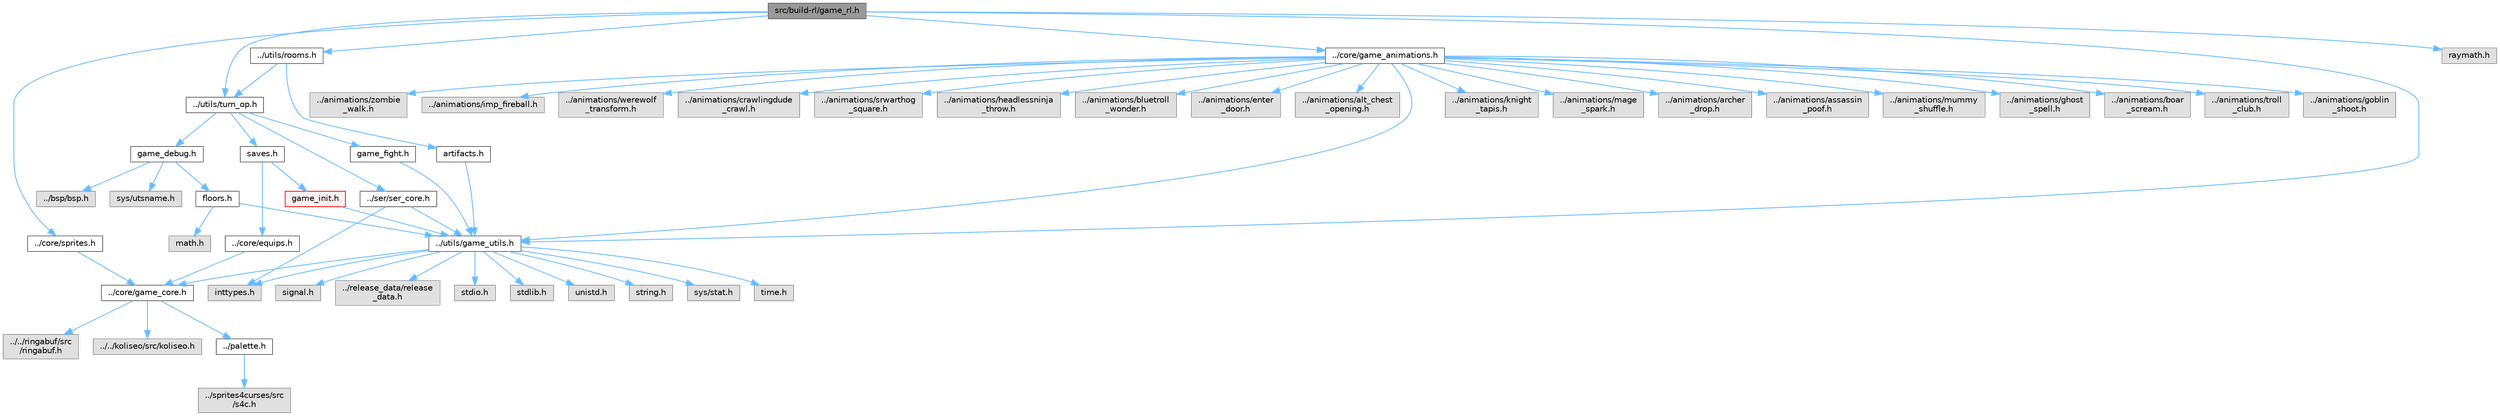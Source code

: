digraph "src/build-rl/game_rl.h"
{
 // LATEX_PDF_SIZE
  bgcolor="transparent";
  edge [fontname=Helvetica,fontsize=10,labelfontname=Helvetica,labelfontsize=10];
  node [fontname=Helvetica,fontsize=10,shape=box,height=0.2,width=0.4];
  Node1 [id="Node000001",label="src/build-rl/game_rl.h",height=0.2,width=0.4,color="gray40", fillcolor="grey60", style="filled", fontcolor="black",tooltip=" "];
  Node1 -> Node2 [id="edge1_Node000001_Node000002",color="steelblue1",style="solid",tooltip=" "];
  Node2 [id="Node000002",label="../utils/game_utils.h",height=0.2,width=0.4,color="grey40", fillcolor="white", style="filled",URL="$game__utils_8h.html",tooltip=" "];
  Node2 -> Node3 [id="edge2_Node000002_Node000003",color="steelblue1",style="solid",tooltip=" "];
  Node3 [id="Node000003",label="stdio.h",height=0.2,width=0.4,color="grey60", fillcolor="#E0E0E0", style="filled",tooltip=" "];
  Node2 -> Node4 [id="edge3_Node000002_Node000004",color="steelblue1",style="solid",tooltip=" "];
  Node4 [id="Node000004",label="stdlib.h",height=0.2,width=0.4,color="grey60", fillcolor="#E0E0E0", style="filled",tooltip=" "];
  Node2 -> Node5 [id="edge4_Node000002_Node000005",color="steelblue1",style="solid",tooltip=" "];
  Node5 [id="Node000005",label="unistd.h",height=0.2,width=0.4,color="grey60", fillcolor="#E0E0E0", style="filled",tooltip=" "];
  Node2 -> Node6 [id="edge5_Node000002_Node000006",color="steelblue1",style="solid",tooltip=" "];
  Node6 [id="Node000006",label="string.h",height=0.2,width=0.4,color="grey60", fillcolor="#E0E0E0", style="filled",tooltip=" "];
  Node2 -> Node7 [id="edge6_Node000002_Node000007",color="steelblue1",style="solid",tooltip=" "];
  Node7 [id="Node000007",label="sys/stat.h",height=0.2,width=0.4,color="grey60", fillcolor="#E0E0E0", style="filled",tooltip=" "];
  Node2 -> Node8 [id="edge7_Node000002_Node000008",color="steelblue1",style="solid",tooltip=" "];
  Node8 [id="Node000008",label="time.h",height=0.2,width=0.4,color="grey60", fillcolor="#E0E0E0", style="filled",tooltip=" "];
  Node2 -> Node9 [id="edge8_Node000002_Node000009",color="steelblue1",style="solid",tooltip=" "];
  Node9 [id="Node000009",label="inttypes.h",height=0.2,width=0.4,color="grey60", fillcolor="#E0E0E0", style="filled",tooltip=" "];
  Node2 -> Node10 [id="edge9_Node000002_Node000010",color="steelblue1",style="solid",tooltip=" "];
  Node10 [id="Node000010",label="signal.h",height=0.2,width=0.4,color="grey60", fillcolor="#E0E0E0", style="filled",tooltip=" "];
  Node2 -> Node11 [id="edge10_Node000002_Node000011",color="steelblue1",style="solid",tooltip=" "];
  Node11 [id="Node000011",label="../core/game_core.h",height=0.2,width=0.4,color="grey40", fillcolor="white", style="filled",URL="$game__core_8h.html",tooltip=" "];
  Node11 -> Node12 [id="edge11_Node000011_Node000012",color="steelblue1",style="solid",tooltip=" "];
  Node12 [id="Node000012",label="../../ringabuf/src\l/ringabuf.h",height=0.2,width=0.4,color="grey60", fillcolor="#E0E0E0", style="filled",tooltip=" "];
  Node11 -> Node13 [id="edge12_Node000011_Node000013",color="steelblue1",style="solid",tooltip=" "];
  Node13 [id="Node000013",label="../../koliseo/src/koliseo.h",height=0.2,width=0.4,color="grey60", fillcolor="#E0E0E0", style="filled",tooltip=" "];
  Node11 -> Node14 [id="edge13_Node000011_Node000014",color="steelblue1",style="solid",tooltip=" "];
  Node14 [id="Node000014",label="../palette.h",height=0.2,width=0.4,color="grey40", fillcolor="white", style="filled",URL="$palette_8h.html",tooltip=" "];
  Node14 -> Node15 [id="edge14_Node000014_Node000015",color="steelblue1",style="solid",tooltip=" "];
  Node15 [id="Node000015",label="../sprites4curses/src\l/s4c.h",height=0.2,width=0.4,color="grey60", fillcolor="#E0E0E0", style="filled",tooltip=" "];
  Node2 -> Node16 [id="edge15_Node000002_Node000016",color="steelblue1",style="solid",tooltip=" "];
  Node16 [id="Node000016",label="../release_data/release\l_data.h",height=0.2,width=0.4,color="grey60", fillcolor="#E0E0E0", style="filled",tooltip=" "];
  Node1 -> Node17 [id="edge16_Node000001_Node000017",color="steelblue1",style="solid",tooltip=" "];
  Node17 [id="Node000017",label="../core/sprites.h",height=0.2,width=0.4,color="grey40", fillcolor="white", style="filled",URL="$sprites_8h.html",tooltip=" "];
  Node17 -> Node11 [id="edge17_Node000017_Node000011",color="steelblue1",style="solid",tooltip=" "];
  Node1 -> Node18 [id="edge18_Node000001_Node000018",color="steelblue1",style="solid",tooltip=" "];
  Node18 [id="Node000018",label="../utils/turn_op.h",height=0.2,width=0.4,color="grey40", fillcolor="white", style="filled",URL="$turn__op_8h.html",tooltip=" "];
  Node18 -> Node19 [id="edge19_Node000018_Node000019",color="steelblue1",style="solid",tooltip=" "];
  Node19 [id="Node000019",label="game_debug.h",height=0.2,width=0.4,color="grey40", fillcolor="white", style="filled",URL="$game__debug_8h.html",tooltip=" "];
  Node19 -> Node20 [id="edge20_Node000019_Node000020",color="steelblue1",style="solid",tooltip=" "];
  Node20 [id="Node000020",label="floors.h",height=0.2,width=0.4,color="grey40", fillcolor="white", style="filled",URL="$floors_8h.html",tooltip=" "];
  Node20 -> Node21 [id="edge21_Node000020_Node000021",color="steelblue1",style="solid",tooltip=" "];
  Node21 [id="Node000021",label="math.h",height=0.2,width=0.4,color="grey60", fillcolor="#E0E0E0", style="filled",tooltip=" "];
  Node20 -> Node2 [id="edge22_Node000020_Node000002",color="steelblue1",style="solid",tooltip=" "];
  Node19 -> Node22 [id="edge23_Node000019_Node000022",color="steelblue1",style="solid",tooltip=" "];
  Node22 [id="Node000022",label="../bsp/bsp.h",height=0.2,width=0.4,color="grey60", fillcolor="#E0E0E0", style="filled",tooltip=" "];
  Node19 -> Node23 [id="edge24_Node000019_Node000023",color="steelblue1",style="solid",tooltip=" "];
  Node23 [id="Node000023",label="sys/utsname.h",height=0.2,width=0.4,color="grey60", fillcolor="#E0E0E0", style="filled",tooltip=" "];
  Node18 -> Node24 [id="edge25_Node000018_Node000024",color="steelblue1",style="solid",tooltip=" "];
  Node24 [id="Node000024",label="game_fight.h",height=0.2,width=0.4,color="grey40", fillcolor="white", style="filled",URL="$game__fight_8h.html",tooltip=" "];
  Node24 -> Node2 [id="edge26_Node000024_Node000002",color="steelblue1",style="solid",tooltip=" "];
  Node18 -> Node25 [id="edge27_Node000018_Node000025",color="steelblue1",style="solid",tooltip=" "];
  Node25 [id="Node000025",label="saves.h",height=0.2,width=0.4,color="grey40", fillcolor="white", style="filled",URL="$saves_8h.html",tooltip=" "];
  Node25 -> Node26 [id="edge28_Node000025_Node000026",color="steelblue1",style="solid",tooltip=" "];
  Node26 [id="Node000026",label="../core/equips.h",height=0.2,width=0.4,color="grey40", fillcolor="white", style="filled",URL="$equips_8h.html",tooltip=" "];
  Node26 -> Node11 [id="edge29_Node000026_Node000011",color="steelblue1",style="solid",tooltip=" "];
  Node25 -> Node27 [id="edge30_Node000025_Node000027",color="steelblue1",style="solid",tooltip=" "];
  Node27 [id="Node000027",label="game_init.h",height=0.2,width=0.4,color="red", fillcolor="#FFF0F0", style="filled",URL="$game__init_8h.html",tooltip=" "];
  Node27 -> Node2 [id="edge31_Node000027_Node000002",color="steelblue1",style="solid",tooltip=" "];
  Node18 -> Node29 [id="edge32_Node000018_Node000029",color="steelblue1",style="solid",tooltip=" "];
  Node29 [id="Node000029",label="../ser/ser_core.h",height=0.2,width=0.4,color="grey40", fillcolor="white", style="filled",URL="$ser__core_8h.html",tooltip=" "];
  Node29 -> Node9 [id="edge33_Node000029_Node000009",color="steelblue1",style="solid",tooltip=" "];
  Node29 -> Node2 [id="edge34_Node000029_Node000002",color="steelblue1",style="solid",tooltip=" "];
  Node1 -> Node30 [id="edge35_Node000001_Node000030",color="steelblue1",style="solid",tooltip=" "];
  Node30 [id="Node000030",label="../core/game_animations.h",height=0.2,width=0.4,color="grey40", fillcolor="white", style="filled",URL="$game__animations_8h.html",tooltip=" "];
  Node30 -> Node31 [id="edge36_Node000030_Node000031",color="steelblue1",style="solid",tooltip=" "];
  Node31 [id="Node000031",label="../animations/knight\l_tapis.h",height=0.2,width=0.4,color="grey60", fillcolor="#E0E0E0", style="filled",tooltip=" "];
  Node30 -> Node32 [id="edge37_Node000030_Node000032",color="steelblue1",style="solid",tooltip=" "];
  Node32 [id="Node000032",label="../animations/mage\l_spark.h",height=0.2,width=0.4,color="grey60", fillcolor="#E0E0E0", style="filled",tooltip=" "];
  Node30 -> Node33 [id="edge38_Node000030_Node000033",color="steelblue1",style="solid",tooltip=" "];
  Node33 [id="Node000033",label="../animations/archer\l_drop.h",height=0.2,width=0.4,color="grey60", fillcolor="#E0E0E0", style="filled",tooltip=" "];
  Node30 -> Node34 [id="edge39_Node000030_Node000034",color="steelblue1",style="solid",tooltip=" "];
  Node34 [id="Node000034",label="../animations/assassin\l_poof.h",height=0.2,width=0.4,color="grey60", fillcolor="#E0E0E0", style="filled",tooltip=" "];
  Node30 -> Node35 [id="edge40_Node000030_Node000035",color="steelblue1",style="solid",tooltip=" "];
  Node35 [id="Node000035",label="../animations/mummy\l_shuffle.h",height=0.2,width=0.4,color="grey60", fillcolor="#E0E0E0", style="filled",tooltip=" "];
  Node30 -> Node36 [id="edge41_Node000030_Node000036",color="steelblue1",style="solid",tooltip=" "];
  Node36 [id="Node000036",label="../animations/ghost\l_spell.h",height=0.2,width=0.4,color="grey60", fillcolor="#E0E0E0", style="filled",tooltip=" "];
  Node30 -> Node37 [id="edge42_Node000030_Node000037",color="steelblue1",style="solid",tooltip=" "];
  Node37 [id="Node000037",label="../animations/boar\l_scream.h",height=0.2,width=0.4,color="grey60", fillcolor="#E0E0E0", style="filled",tooltip=" "];
  Node30 -> Node38 [id="edge43_Node000030_Node000038",color="steelblue1",style="solid",tooltip=" "];
  Node38 [id="Node000038",label="../animations/troll\l_club.h",height=0.2,width=0.4,color="grey60", fillcolor="#E0E0E0", style="filled",tooltip=" "];
  Node30 -> Node39 [id="edge44_Node000030_Node000039",color="steelblue1",style="solid",tooltip=" "];
  Node39 [id="Node000039",label="../animations/goblin\l_shoot.h",height=0.2,width=0.4,color="grey60", fillcolor="#E0E0E0", style="filled",tooltip=" "];
  Node30 -> Node40 [id="edge45_Node000030_Node000040",color="steelblue1",style="solid",tooltip=" "];
  Node40 [id="Node000040",label="../animations/zombie\l_walk.h",height=0.2,width=0.4,color="grey60", fillcolor="#E0E0E0", style="filled",tooltip=" "];
  Node30 -> Node41 [id="edge46_Node000030_Node000041",color="steelblue1",style="solid",tooltip=" "];
  Node41 [id="Node000041",label="../animations/imp_fireball.h",height=0.2,width=0.4,color="grey60", fillcolor="#E0E0E0", style="filled",tooltip=" "];
  Node30 -> Node42 [id="edge47_Node000030_Node000042",color="steelblue1",style="solid",tooltip=" "];
  Node42 [id="Node000042",label="../animations/werewolf\l_transform.h",height=0.2,width=0.4,color="grey60", fillcolor="#E0E0E0", style="filled",tooltip=" "];
  Node30 -> Node43 [id="edge48_Node000030_Node000043",color="steelblue1",style="solid",tooltip=" "];
  Node43 [id="Node000043",label="../animations/crawlingdude\l_crawl.h",height=0.2,width=0.4,color="grey60", fillcolor="#E0E0E0", style="filled",tooltip=" "];
  Node30 -> Node44 [id="edge49_Node000030_Node000044",color="steelblue1",style="solid",tooltip=" "];
  Node44 [id="Node000044",label="../animations/srwarthog\l_square.h",height=0.2,width=0.4,color="grey60", fillcolor="#E0E0E0", style="filled",tooltip=" "];
  Node30 -> Node45 [id="edge50_Node000030_Node000045",color="steelblue1",style="solid",tooltip=" "];
  Node45 [id="Node000045",label="../animations/headlessninja\l_throw.h",height=0.2,width=0.4,color="grey60", fillcolor="#E0E0E0", style="filled",tooltip=" "];
  Node30 -> Node46 [id="edge51_Node000030_Node000046",color="steelblue1",style="solid",tooltip=" "];
  Node46 [id="Node000046",label="../animations/bluetroll\l_wonder.h",height=0.2,width=0.4,color="grey60", fillcolor="#E0E0E0", style="filled",tooltip=" "];
  Node30 -> Node47 [id="edge52_Node000030_Node000047",color="steelblue1",style="solid",tooltip=" "];
  Node47 [id="Node000047",label="../animations/enter\l_door.h",height=0.2,width=0.4,color="grey60", fillcolor="#E0E0E0", style="filled",tooltip=" "];
  Node30 -> Node48 [id="edge53_Node000030_Node000048",color="steelblue1",style="solid",tooltip=" "];
  Node48 [id="Node000048",label="../animations/alt_chest\l_opening.h",height=0.2,width=0.4,color="grey60", fillcolor="#E0E0E0", style="filled",tooltip=" "];
  Node30 -> Node2 [id="edge54_Node000030_Node000002",color="steelblue1",style="solid",tooltip=" "];
  Node1 -> Node49 [id="edge55_Node000001_Node000049",color="steelblue1",style="solid",tooltip=" "];
  Node49 [id="Node000049",label="../utils/rooms.h",height=0.2,width=0.4,color="grey40", fillcolor="white", style="filled",URL="$rooms_8h.html",tooltip=" "];
  Node49 -> Node50 [id="edge56_Node000049_Node000050",color="steelblue1",style="solid",tooltip=" "];
  Node50 [id="Node000050",label="artifacts.h",height=0.2,width=0.4,color="grey40", fillcolor="white", style="filled",URL="$artifacts_8h.html",tooltip=" "];
  Node50 -> Node2 [id="edge57_Node000050_Node000002",color="steelblue1",style="solid",tooltip=" "];
  Node49 -> Node18 [id="edge58_Node000049_Node000018",color="steelblue1",style="solid",tooltip=" "];
  Node1 -> Node51 [id="edge59_Node000001_Node000051",color="steelblue1",style="solid",tooltip=" "];
  Node51 [id="Node000051",label="raymath.h",height=0.2,width=0.4,color="grey60", fillcolor="#E0E0E0", style="filled",tooltip=" "];
}
